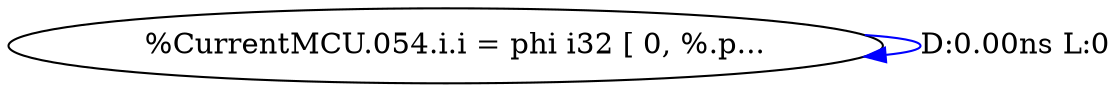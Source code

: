 digraph {
Node0x412e580[label="  %CurrentMCU.054.i.i = phi i32 [ 0, %.p..."];
Node0x412e580 -> Node0x412e580[label="D:0.00ns L:0",color=blue];
}
